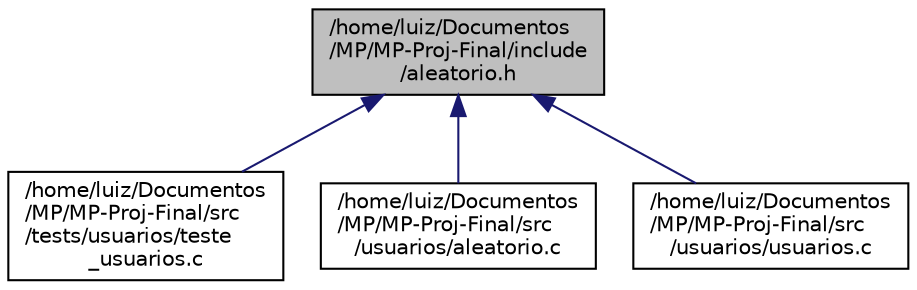 digraph "/home/luiz/Documentos/MP/MP-Proj-Final/include/aleatorio.h"
{
  edge [fontname="Helvetica",fontsize="10",labelfontname="Helvetica",labelfontsize="10"];
  node [fontname="Helvetica",fontsize="10",shape=record];
  Node1 [label="/home/luiz/Documentos\l/MP/MP-Proj-Final/include\l/aleatorio.h",height=0.2,width=0.4,color="black", fillcolor="grey75", style="filled", fontcolor="black"];
  Node1 -> Node2 [dir="back",color="midnightblue",fontsize="10",style="solid",fontname="Helvetica"];
  Node2 [label="/home/luiz/Documentos\l/MP/MP-Proj-Final/src\l/tests/usuarios/teste\l_usuarios.c",height=0.2,width=0.4,color="black", fillcolor="white", style="filled",URL="$teste__usuarios_8c.html"];
  Node1 -> Node3 [dir="back",color="midnightblue",fontsize="10",style="solid",fontname="Helvetica"];
  Node3 [label="/home/luiz/Documentos\l/MP/MP-Proj-Final/src\l/usuarios/aleatorio.c",height=0.2,width=0.4,color="black", fillcolor="white", style="filled",URL="$aleatorio_8c.html"];
  Node1 -> Node4 [dir="back",color="midnightblue",fontsize="10",style="solid",fontname="Helvetica"];
  Node4 [label="/home/luiz/Documentos\l/MP/MP-Proj-Final/src\l/usuarios/usuarios.c",height=0.2,width=0.4,color="black", fillcolor="white", style="filled",URL="$usuarios_8c.html"];
}
